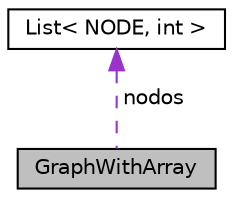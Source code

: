 digraph "GraphWithArray"
{
  edge [fontname="Helvetica",fontsize="10",labelfontname="Helvetica",labelfontsize="10"];
  node [fontname="Helvetica",fontsize="10",shape=record];
  Node1 [label="GraphWithArray",height=0.2,width=0.4,color="black", fillcolor="grey75", style="filled", fontcolor="black"];
  Node2 -> Node1 [dir="back",color="darkorchid3",fontsize="10",style="dashed",label=" nodos" ,fontname="Helvetica"];
  Node2 [label="List\< NODE, int \>",height=0.2,width=0.4,color="black", fillcolor="white", style="filled",URL="$class_list.html"];
}
